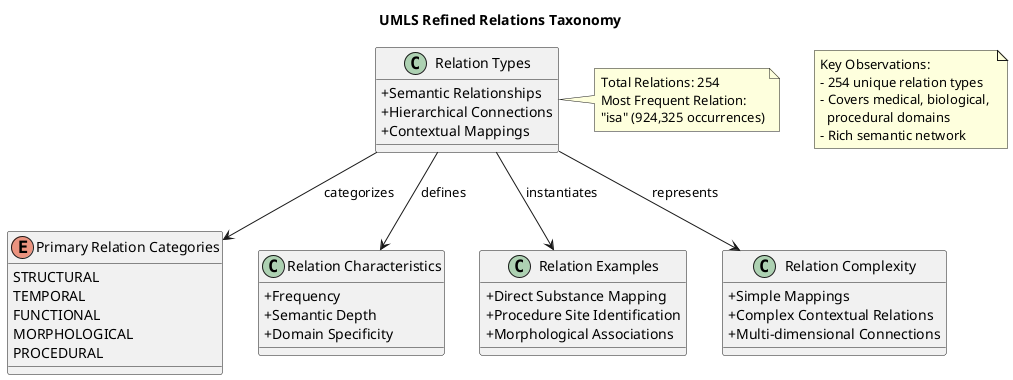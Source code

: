 @startuml
skinparam classAttributeIconSize 0

title UMLS Refined Relations Taxonomy

class "Relation Types" as RelationTypes {
  + Semantic Relationships
  + Hierarchical Connections
  + Contextual Mappings
}

note right of RelationTypes
  Total Relations: 254
  Most Frequent Relation: 
  "isa" (924,325 occurrences)
end note

enum "Primary Relation Categories" {
  STRUCTURAL
  TEMPORAL
  FUNCTIONAL
  MORPHOLOGICAL
  PROCEDURAL
}

class "Relation Characteristics" {
  + Frequency
  + Semantic Depth
  + Domain Specificity
}

class "Relation Examples" {
  + Direct Substance Mapping
  + Procedure Site Identification
  + Morphological Associations
}

class "Relation Complexity" {
  + Simple Mappings
  + Complex Contextual Relations
  + Multi-dimensional Connections
}

RelationTypes --> "Primary Relation Categories" : categorizes
RelationTypes --> "Relation Characteristics" : defines
RelationTypes --> "Relation Examples" : instantiates
RelationTypes --> "Relation Complexity" : represents

note as N1
  Key Observations:
  - 254 unique relation types
  - Covers medical, biological, 
    procedural domains
  - Rich semantic network
end note

@enduml

